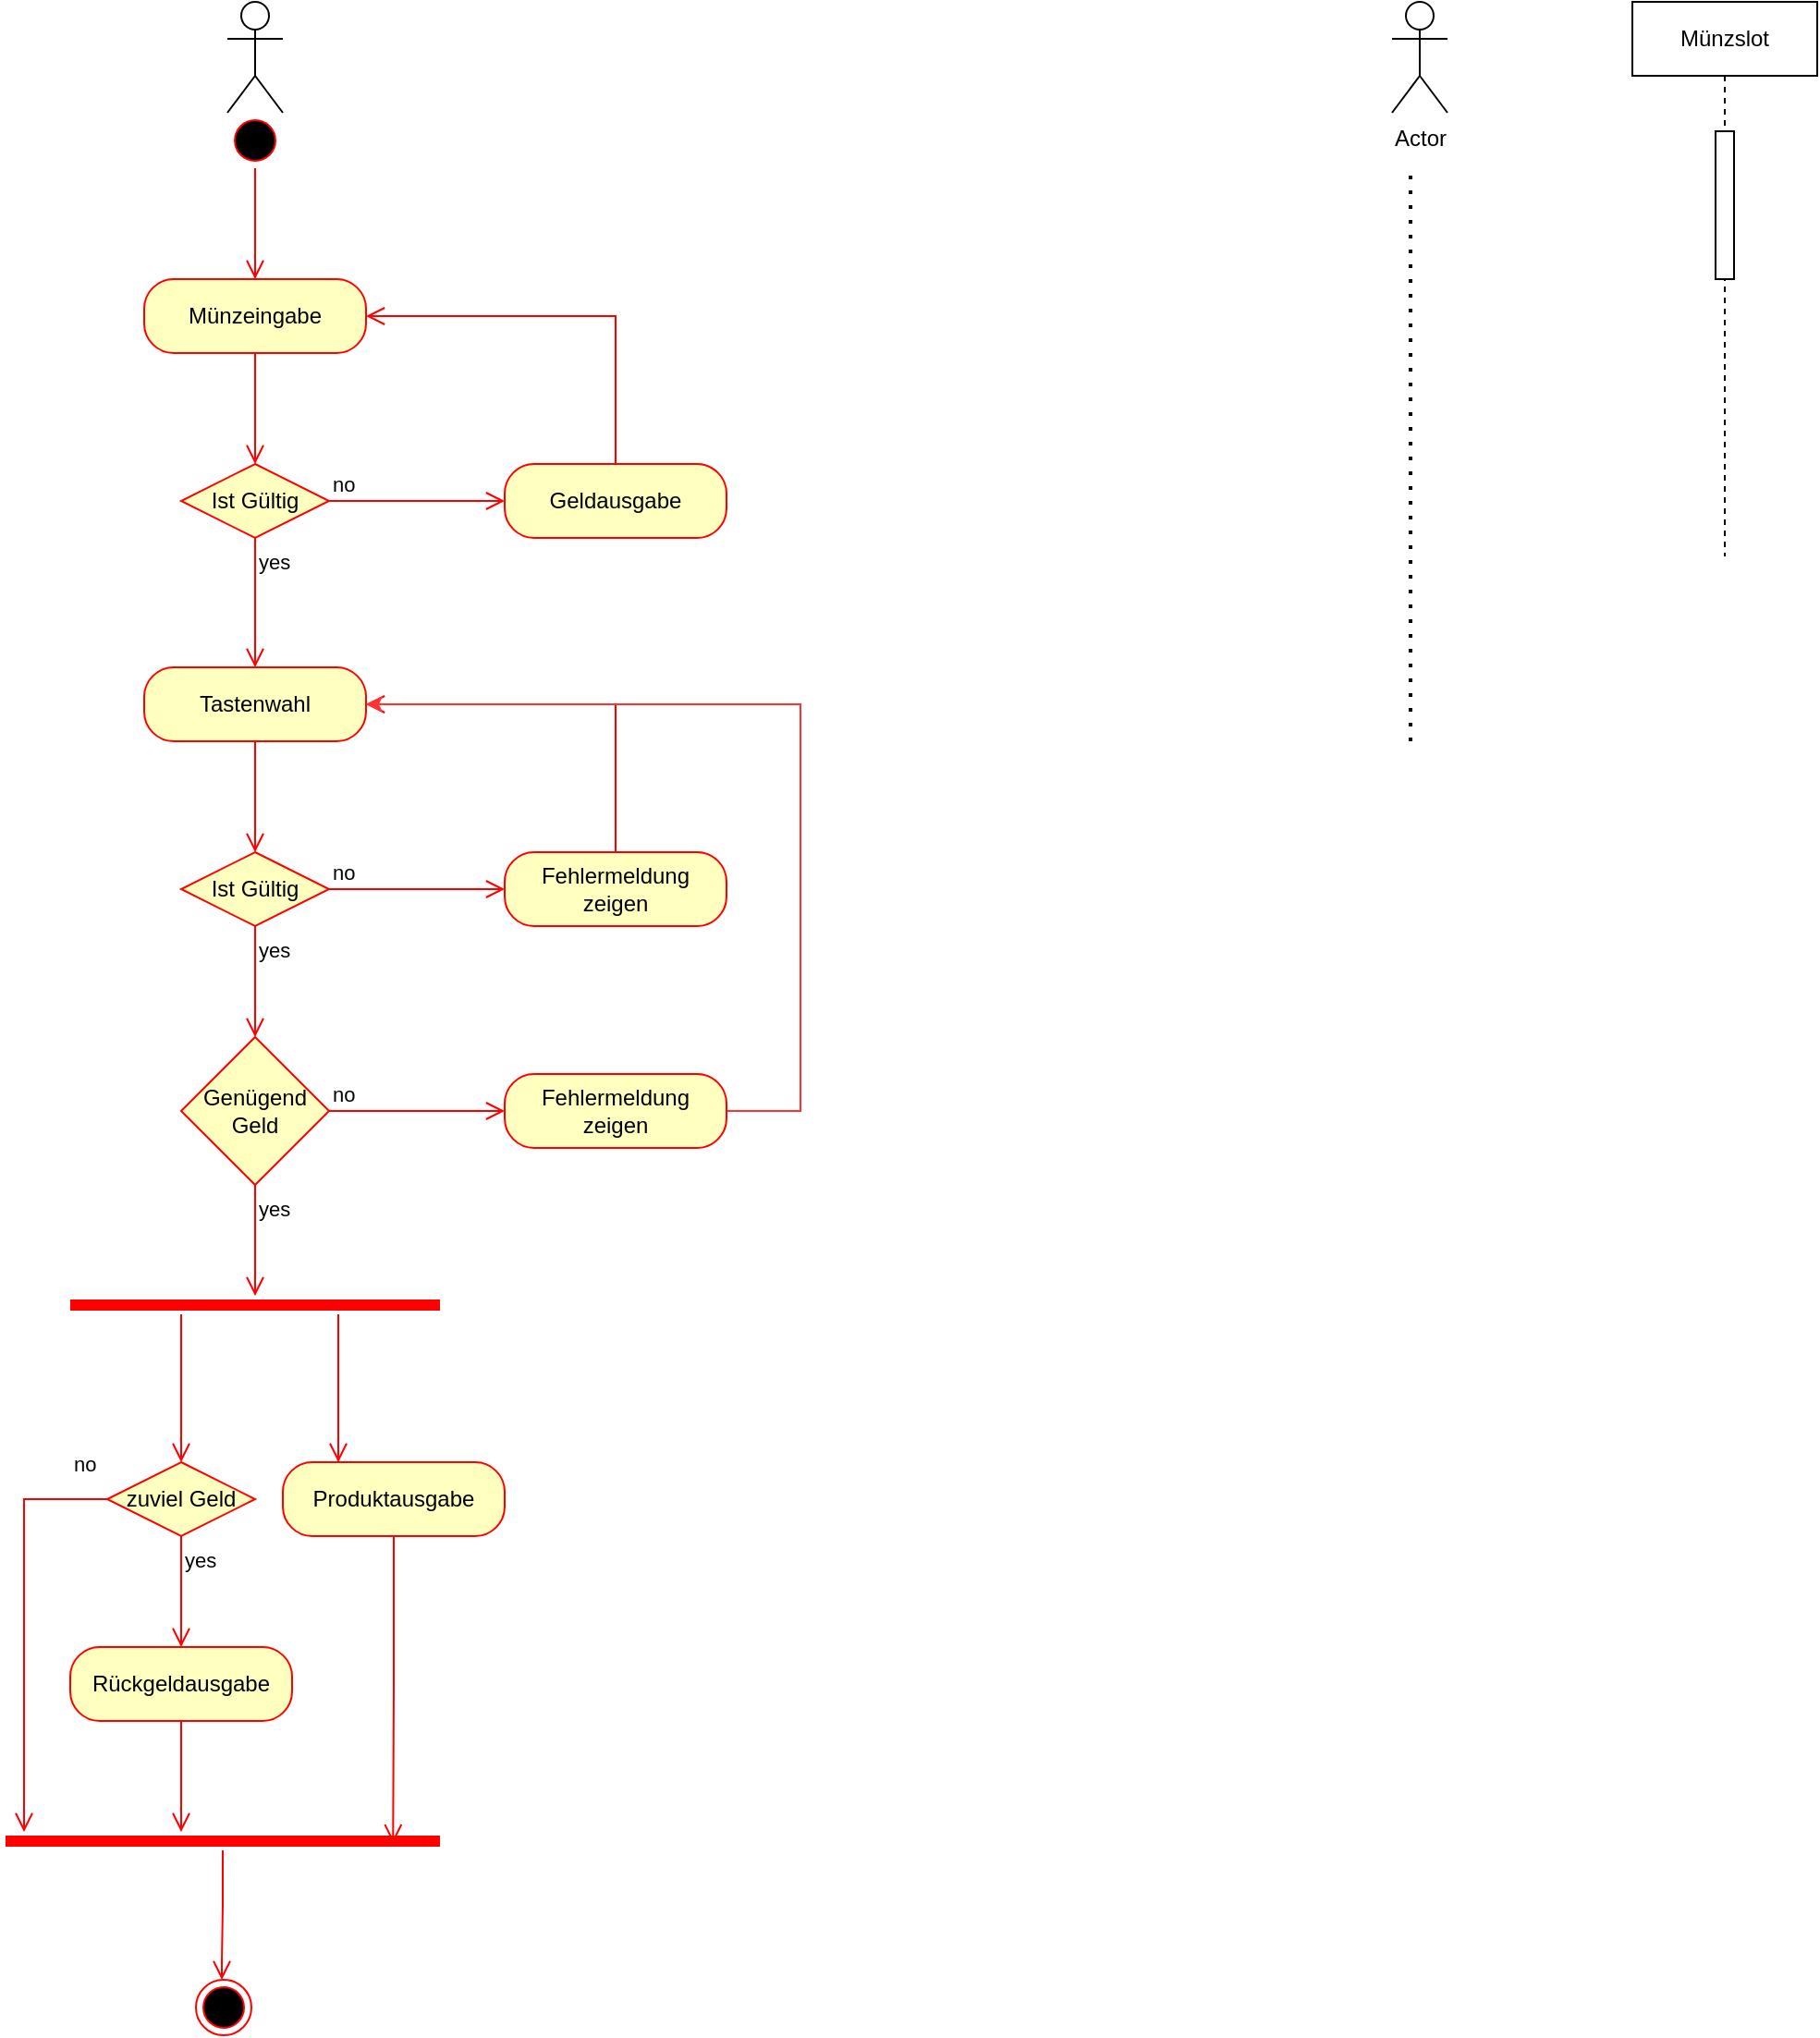 <mxfile version="21.1.6" type="github">
  <diagram id="C5RBs43oDa-KdzZeNtuy" name="Page-1">
    <mxGraphModel dx="418" dy="495" grid="1" gridSize="10" guides="1" tooltips="1" connect="1" arrows="1" fold="1" page="1" pageScale="1" pageWidth="827" pageHeight="1169" math="0" shadow="0">
      <root>
        <mxCell id="WIyWlLk6GJQsqaUBKTNV-0" />
        <mxCell id="WIyWlLk6GJQsqaUBKTNV-1" parent="WIyWlLk6GJQsqaUBKTNV-0" />
        <mxCell id="HVfWvHNxlyUM4U1txKe5-14" value="" style="ellipse;html=1;shape=startState;fillColor=#000000;strokeColor=#ff0000;" vertex="1" parent="WIyWlLk6GJQsqaUBKTNV-1">
          <mxGeometry x="130" y="120" width="30" height="30" as="geometry" />
        </mxCell>
        <mxCell id="HVfWvHNxlyUM4U1txKe5-15" value="" style="edgeStyle=orthogonalEdgeStyle;html=1;verticalAlign=bottom;endArrow=open;endSize=8;strokeColor=#ff0000;rounded=0;" edge="1" source="HVfWvHNxlyUM4U1txKe5-14" parent="WIyWlLk6GJQsqaUBKTNV-1">
          <mxGeometry relative="1" as="geometry">
            <mxPoint x="145" y="210" as="targetPoint" />
          </mxGeometry>
        </mxCell>
        <mxCell id="HVfWvHNxlyUM4U1txKe5-16" value="" style="shape=umlActor;verticalLabelPosition=bottom;verticalAlign=top;html=1;outlineConnect=0;" vertex="1" parent="WIyWlLk6GJQsqaUBKTNV-1">
          <mxGeometry x="130" y="60" width="30" height="60" as="geometry" />
        </mxCell>
        <mxCell id="HVfWvHNxlyUM4U1txKe5-17" value="Münzeingabe" style="rounded=1;whiteSpace=wrap;html=1;arcSize=40;fontColor=#000000;fillColor=#ffffc0;strokeColor=#ff0000;" vertex="1" parent="WIyWlLk6GJQsqaUBKTNV-1">
          <mxGeometry x="85" y="210" width="120" height="40" as="geometry" />
        </mxCell>
        <mxCell id="HVfWvHNxlyUM4U1txKe5-18" value="" style="edgeStyle=orthogonalEdgeStyle;html=1;verticalAlign=bottom;endArrow=open;endSize=8;strokeColor=#ff0000;rounded=0;" edge="1" source="HVfWvHNxlyUM4U1txKe5-17" parent="WIyWlLk6GJQsqaUBKTNV-1">
          <mxGeometry relative="1" as="geometry">
            <mxPoint x="145" y="310" as="targetPoint" />
          </mxGeometry>
        </mxCell>
        <mxCell id="HVfWvHNxlyUM4U1txKe5-19" value="Ist Gültig" style="rhombus;whiteSpace=wrap;html=1;fontColor=#000000;fillColor=#ffffc0;strokeColor=#ff0000;" vertex="1" parent="WIyWlLk6GJQsqaUBKTNV-1">
          <mxGeometry x="105" y="310" width="80" height="40" as="geometry" />
        </mxCell>
        <mxCell id="HVfWvHNxlyUM4U1txKe5-20" value="no" style="edgeStyle=orthogonalEdgeStyle;html=1;align=left;verticalAlign=bottom;endArrow=open;endSize=8;strokeColor=#ff0000;rounded=0;" edge="1" source="HVfWvHNxlyUM4U1txKe5-19" parent="WIyWlLk6GJQsqaUBKTNV-1">
          <mxGeometry x="-1" relative="1" as="geometry">
            <mxPoint x="280" y="330" as="targetPoint" />
          </mxGeometry>
        </mxCell>
        <mxCell id="HVfWvHNxlyUM4U1txKe5-21" value="yes" style="edgeStyle=orthogonalEdgeStyle;html=1;align=left;verticalAlign=top;endArrow=open;endSize=8;strokeColor=#ff0000;rounded=0;" edge="1" source="HVfWvHNxlyUM4U1txKe5-19" parent="WIyWlLk6GJQsqaUBKTNV-1">
          <mxGeometry x="-1" relative="1" as="geometry">
            <mxPoint x="145" y="420" as="targetPoint" />
            <Array as="points">
              <mxPoint x="145" y="410" />
            </Array>
          </mxGeometry>
        </mxCell>
        <mxCell id="HVfWvHNxlyUM4U1txKe5-22" value="Geldausgabe" style="rounded=1;whiteSpace=wrap;html=1;arcSize=40;fontColor=#000000;fillColor=#ffffc0;strokeColor=#ff0000;" vertex="1" parent="WIyWlLk6GJQsqaUBKTNV-1">
          <mxGeometry x="280" y="310" width="120" height="40" as="geometry" />
        </mxCell>
        <mxCell id="HVfWvHNxlyUM4U1txKe5-23" value="" style="edgeStyle=orthogonalEdgeStyle;html=1;verticalAlign=bottom;endArrow=open;endSize=8;strokeColor=#ff0000;rounded=0;exitX=0.5;exitY=0;exitDx=0;exitDy=0;entryX=1;entryY=0.5;entryDx=0;entryDy=0;" edge="1" source="HVfWvHNxlyUM4U1txKe5-22" parent="WIyWlLk6GJQsqaUBKTNV-1" target="HVfWvHNxlyUM4U1txKe5-17">
          <mxGeometry relative="1" as="geometry">
            <mxPoint x="470" y="330" as="targetPoint" />
          </mxGeometry>
        </mxCell>
        <mxCell id="HVfWvHNxlyUM4U1txKe5-25" value="Tastenwahl" style="rounded=1;whiteSpace=wrap;html=1;arcSize=40;fontColor=#000000;fillColor=#ffffc0;strokeColor=#ff0000;" vertex="1" parent="WIyWlLk6GJQsqaUBKTNV-1">
          <mxGeometry x="85" y="420" width="120" height="40" as="geometry" />
        </mxCell>
        <mxCell id="HVfWvHNxlyUM4U1txKe5-26" value="" style="edgeStyle=orthogonalEdgeStyle;html=1;verticalAlign=bottom;endArrow=open;endSize=8;strokeColor=#ff0000;rounded=0;" edge="1" source="HVfWvHNxlyUM4U1txKe5-25" parent="WIyWlLk6GJQsqaUBKTNV-1">
          <mxGeometry relative="1" as="geometry">
            <mxPoint x="145" y="520" as="targetPoint" />
          </mxGeometry>
        </mxCell>
        <mxCell id="HVfWvHNxlyUM4U1txKe5-27" value="Ist Gültig" style="rhombus;whiteSpace=wrap;html=1;fontColor=#000000;fillColor=#ffffc0;strokeColor=#ff0000;" vertex="1" parent="WIyWlLk6GJQsqaUBKTNV-1">
          <mxGeometry x="105" y="520" width="80" height="40" as="geometry" />
        </mxCell>
        <mxCell id="HVfWvHNxlyUM4U1txKe5-28" value="no" style="edgeStyle=orthogonalEdgeStyle;html=1;align=left;verticalAlign=bottom;endArrow=open;endSize=8;strokeColor=#ff0000;rounded=0;entryX=0;entryY=0.5;entryDx=0;entryDy=0;" edge="1" source="HVfWvHNxlyUM4U1txKe5-27" parent="WIyWlLk6GJQsqaUBKTNV-1" target="HVfWvHNxlyUM4U1txKe5-30">
          <mxGeometry x="-1" relative="1" as="geometry">
            <mxPoint x="285" y="540" as="targetPoint" />
          </mxGeometry>
        </mxCell>
        <mxCell id="HVfWvHNxlyUM4U1txKe5-29" value="yes" style="edgeStyle=orthogonalEdgeStyle;html=1;align=left;verticalAlign=top;endArrow=open;endSize=8;strokeColor=#ff0000;rounded=0;" edge="1" source="HVfWvHNxlyUM4U1txKe5-27" parent="WIyWlLk6GJQsqaUBKTNV-1">
          <mxGeometry x="-1" relative="1" as="geometry">
            <mxPoint x="145" y="620" as="targetPoint" />
          </mxGeometry>
        </mxCell>
        <mxCell id="HVfWvHNxlyUM4U1txKe5-30" value="Fehlermeldung zeigen" style="rounded=1;whiteSpace=wrap;html=1;arcSize=40;fontColor=#000000;fillColor=#ffffc0;strokeColor=#ff0000;" vertex="1" parent="WIyWlLk6GJQsqaUBKTNV-1">
          <mxGeometry x="280" y="520" width="120" height="40" as="geometry" />
        </mxCell>
        <mxCell id="HVfWvHNxlyUM4U1txKe5-31" value="" style="edgeStyle=orthogonalEdgeStyle;html=1;verticalAlign=bottom;endArrow=open;endSize=8;strokeColor=#ff0000;rounded=0;exitX=0.5;exitY=0;exitDx=0;exitDy=0;entryX=1;entryY=0.5;entryDx=0;entryDy=0;" edge="1" source="HVfWvHNxlyUM4U1txKe5-30" parent="WIyWlLk6GJQsqaUBKTNV-1" target="HVfWvHNxlyUM4U1txKe5-25">
          <mxGeometry relative="1" as="geometry">
            <mxPoint x="340" y="620" as="targetPoint" />
            <Array as="points" />
          </mxGeometry>
        </mxCell>
        <mxCell id="HVfWvHNxlyUM4U1txKe5-34" value="Genügend Geld" style="rhombus;whiteSpace=wrap;html=1;fontColor=#000000;fillColor=#ffffc0;strokeColor=#ff0000;" vertex="1" parent="WIyWlLk6GJQsqaUBKTNV-1">
          <mxGeometry x="105" y="620" width="80" height="80" as="geometry" />
        </mxCell>
        <mxCell id="HVfWvHNxlyUM4U1txKe5-35" value="no" style="edgeStyle=orthogonalEdgeStyle;html=1;align=left;verticalAlign=bottom;endArrow=open;endSize=8;strokeColor=#ff0000;rounded=0;" edge="1" source="HVfWvHNxlyUM4U1txKe5-34" parent="WIyWlLk6GJQsqaUBKTNV-1">
          <mxGeometry x="-1" relative="1" as="geometry">
            <mxPoint x="280" y="660" as="targetPoint" />
          </mxGeometry>
        </mxCell>
        <mxCell id="HVfWvHNxlyUM4U1txKe5-36" value="yes" style="edgeStyle=orthogonalEdgeStyle;html=1;align=left;verticalAlign=top;endArrow=open;endSize=8;strokeColor=#ff0000;rounded=0;" edge="1" source="HVfWvHNxlyUM4U1txKe5-34" parent="WIyWlLk6GJQsqaUBKTNV-1">
          <mxGeometry x="-1" relative="1" as="geometry">
            <mxPoint x="145" y="760" as="targetPoint" />
          </mxGeometry>
        </mxCell>
        <mxCell id="HVfWvHNxlyUM4U1txKe5-39" style="edgeStyle=orthogonalEdgeStyle;rounded=0;orthogonalLoop=1;jettySize=auto;html=1;entryX=1;entryY=0.5;entryDx=0;entryDy=0;strokeColor=#FF3333;" edge="1" parent="WIyWlLk6GJQsqaUBKTNV-1" source="HVfWvHNxlyUM4U1txKe5-37" target="HVfWvHNxlyUM4U1txKe5-25">
          <mxGeometry relative="1" as="geometry">
            <mxPoint x="420.0" y="660" as="targetPoint" />
            <Array as="points">
              <mxPoint x="440" y="660" />
              <mxPoint x="440" y="440" />
            </Array>
          </mxGeometry>
        </mxCell>
        <mxCell id="HVfWvHNxlyUM4U1txKe5-37" value="Fehlermeldung zeigen" style="rounded=1;whiteSpace=wrap;html=1;arcSize=40;fontColor=#000000;fillColor=#ffffc0;strokeColor=#ff0000;" vertex="1" parent="WIyWlLk6GJQsqaUBKTNV-1">
          <mxGeometry x="280" y="640" width="120" height="40" as="geometry" />
        </mxCell>
        <mxCell id="HVfWvHNxlyUM4U1txKe5-40" value="" style="shape=line;html=1;strokeWidth=6;strokeColor=#ff0000;" vertex="1" parent="WIyWlLk6GJQsqaUBKTNV-1">
          <mxGeometry x="45" y="760" width="200" height="10" as="geometry" />
        </mxCell>
        <mxCell id="HVfWvHNxlyUM4U1txKe5-41" value="" style="edgeStyle=orthogonalEdgeStyle;html=1;verticalAlign=bottom;endArrow=open;endSize=8;strokeColor=#ff0000;rounded=0;" edge="1" source="HVfWvHNxlyUM4U1txKe5-40" parent="WIyWlLk6GJQsqaUBKTNV-1">
          <mxGeometry relative="1" as="geometry">
            <mxPoint x="190" y="850" as="targetPoint" />
            <Array as="points">
              <mxPoint x="190" y="840" />
            </Array>
          </mxGeometry>
        </mxCell>
        <mxCell id="HVfWvHNxlyUM4U1txKe5-42" value="" style="edgeStyle=orthogonalEdgeStyle;html=1;verticalAlign=bottom;endArrow=open;endSize=8;strokeColor=#ff0000;rounded=0;" edge="1" parent="WIyWlLk6GJQsqaUBKTNV-1">
          <mxGeometry relative="1" as="geometry">
            <mxPoint x="105" y="850" as="targetPoint" />
            <mxPoint x="105" y="770" as="sourcePoint" />
            <Array as="points">
              <mxPoint x="105" y="780" />
              <mxPoint x="105" y="780" />
            </Array>
          </mxGeometry>
        </mxCell>
        <mxCell id="HVfWvHNxlyUM4U1txKe5-43" value="zuviel Geld" style="rhombus;whiteSpace=wrap;html=1;fontColor=#000000;fillColor=#ffffc0;strokeColor=#ff0000;" vertex="1" parent="WIyWlLk6GJQsqaUBKTNV-1">
          <mxGeometry x="65" y="850" width="80" height="40" as="geometry" />
        </mxCell>
        <mxCell id="HVfWvHNxlyUM4U1txKe5-44" value="no" style="edgeStyle=orthogonalEdgeStyle;html=1;align=left;verticalAlign=bottom;endArrow=open;endSize=8;strokeColor=#ff0000;rounded=0;exitX=0;exitY=0.5;exitDx=0;exitDy=0;" edge="1" source="HVfWvHNxlyUM4U1txKe5-43" parent="WIyWlLk6GJQsqaUBKTNV-1">
          <mxGeometry x="-0.818" y="-10" relative="1" as="geometry">
            <mxPoint x="20" y="1050" as="targetPoint" />
            <Array as="points">
              <mxPoint x="20" y="870" />
              <mxPoint x="20" y="930" />
            </Array>
            <mxPoint as="offset" />
          </mxGeometry>
        </mxCell>
        <mxCell id="HVfWvHNxlyUM4U1txKe5-45" value="yes" style="edgeStyle=orthogonalEdgeStyle;html=1;align=left;verticalAlign=top;endArrow=open;endSize=8;strokeColor=#ff0000;rounded=0;" edge="1" source="HVfWvHNxlyUM4U1txKe5-43" parent="WIyWlLk6GJQsqaUBKTNV-1">
          <mxGeometry x="-1" relative="1" as="geometry">
            <mxPoint x="105" y="950" as="targetPoint" />
          </mxGeometry>
        </mxCell>
        <mxCell id="HVfWvHNxlyUM4U1txKe5-46" value="Produktausgabe" style="rounded=1;whiteSpace=wrap;html=1;arcSize=40;fontColor=#000000;fillColor=#ffffc0;strokeColor=#ff0000;" vertex="1" parent="WIyWlLk6GJQsqaUBKTNV-1">
          <mxGeometry x="160" y="850" width="120" height="40" as="geometry" />
        </mxCell>
        <mxCell id="HVfWvHNxlyUM4U1txKe5-47" value="" style="edgeStyle=orthogonalEdgeStyle;html=1;verticalAlign=bottom;endArrow=open;endSize=8;strokeColor=#ff0000;rounded=0;entryX=0.892;entryY=0.607;entryDx=0;entryDy=0;entryPerimeter=0;" edge="1" source="HVfWvHNxlyUM4U1txKe5-46" parent="WIyWlLk6GJQsqaUBKTNV-1" target="HVfWvHNxlyUM4U1txKe5-49">
          <mxGeometry relative="1" as="geometry">
            <mxPoint x="220" y="950" as="targetPoint" />
          </mxGeometry>
        </mxCell>
        <mxCell id="HVfWvHNxlyUM4U1txKe5-49" value="" style="shape=line;html=1;strokeWidth=6;strokeColor=#ff0000;" vertex="1" parent="WIyWlLk6GJQsqaUBKTNV-1">
          <mxGeometry x="10" y="1050" width="235" height="10" as="geometry" />
        </mxCell>
        <mxCell id="HVfWvHNxlyUM4U1txKe5-50" value="" style="edgeStyle=orthogonalEdgeStyle;html=1;verticalAlign=bottom;endArrow=open;endSize=8;strokeColor=#ff0000;rounded=0;" edge="1" source="HVfWvHNxlyUM4U1txKe5-49" parent="WIyWlLk6GJQsqaUBKTNV-1">
          <mxGeometry relative="1" as="geometry">
            <mxPoint x="127" y="1130" as="targetPoint" />
            <Array as="points">
              <mxPoint x="127" y="1090" />
              <mxPoint x="127" y="1120" />
              <mxPoint x="130" y="1120" />
            </Array>
          </mxGeometry>
        </mxCell>
        <mxCell id="HVfWvHNxlyUM4U1txKe5-51" value="Rückgeldausgabe" style="rounded=1;whiteSpace=wrap;html=1;arcSize=40;fontColor=#000000;fillColor=#ffffc0;strokeColor=#ff0000;" vertex="1" parent="WIyWlLk6GJQsqaUBKTNV-1">
          <mxGeometry x="45" y="950" width="120" height="40" as="geometry" />
        </mxCell>
        <mxCell id="HVfWvHNxlyUM4U1txKe5-52" value="" style="edgeStyle=orthogonalEdgeStyle;html=1;verticalAlign=bottom;endArrow=open;endSize=8;strokeColor=#ff0000;rounded=0;" edge="1" source="HVfWvHNxlyUM4U1txKe5-51" parent="WIyWlLk6GJQsqaUBKTNV-1">
          <mxGeometry relative="1" as="geometry">
            <mxPoint x="105" y="1050" as="targetPoint" />
          </mxGeometry>
        </mxCell>
        <mxCell id="HVfWvHNxlyUM4U1txKe5-53" value="" style="ellipse;html=1;shape=endState;fillColor=#000000;strokeColor=#ff0000;" vertex="1" parent="WIyWlLk6GJQsqaUBKTNV-1">
          <mxGeometry x="113" y="1130" width="30" height="30" as="geometry" />
        </mxCell>
        <mxCell id="HVfWvHNxlyUM4U1txKe5-54" value="Actor" style="shape=umlActor;verticalLabelPosition=bottom;verticalAlign=top;html=1;outlineConnect=0;" vertex="1" parent="WIyWlLk6GJQsqaUBKTNV-1">
          <mxGeometry x="760" y="60" width="30" height="60" as="geometry" />
        </mxCell>
        <mxCell id="HVfWvHNxlyUM4U1txKe5-56" value="Münzslot" style="shape=umlLifeline;perimeter=lifelinePerimeter;whiteSpace=wrap;html=1;container=1;dropTarget=0;collapsible=0;recursiveResize=0;outlineConnect=0;portConstraint=eastwest;newEdgeStyle={&quot;edgeStyle&quot;:&quot;elbowEdgeStyle&quot;,&quot;elbow&quot;:&quot;vertical&quot;,&quot;curved&quot;:0,&quot;rounded&quot;:0};" vertex="1" parent="WIyWlLk6GJQsqaUBKTNV-1">
          <mxGeometry x="890" y="60" width="100" height="300" as="geometry" />
        </mxCell>
        <mxCell id="HVfWvHNxlyUM4U1txKe5-57" value="" style="html=1;points=[];perimeter=orthogonalPerimeter;outlineConnect=0;targetShapes=umlLifeline;portConstraint=eastwest;newEdgeStyle={&quot;edgeStyle&quot;:&quot;elbowEdgeStyle&quot;,&quot;elbow&quot;:&quot;vertical&quot;,&quot;curved&quot;:0,&quot;rounded&quot;:0};" vertex="1" parent="HVfWvHNxlyUM4U1txKe5-56">
          <mxGeometry x="45" y="70" width="10" height="80" as="geometry" />
        </mxCell>
        <mxCell id="HVfWvHNxlyUM4U1txKe5-60" value="" style="endArrow=none;dashed=1;html=1;dashPattern=1 3;strokeWidth=2;rounded=0;" edge="1" parent="WIyWlLk6GJQsqaUBKTNV-1">
          <mxGeometry width="50" height="50" relative="1" as="geometry">
            <mxPoint x="770" y="460" as="sourcePoint" />
            <mxPoint x="770" y="150" as="targetPoint" />
          </mxGeometry>
        </mxCell>
      </root>
    </mxGraphModel>
  </diagram>
</mxfile>
